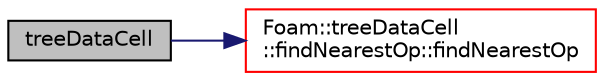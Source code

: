digraph "treeDataCell"
{
  bgcolor="transparent";
  edge [fontname="Helvetica",fontsize="10",labelfontname="Helvetica",labelfontsize="10"];
  node [fontname="Helvetica",fontsize="10",shape=record];
  rankdir="LR";
  Node1 [label="treeDataCell",height=0.2,width=0.4,color="black", fillcolor="grey75", style="filled", fontcolor="black"];
  Node1 -> Node2 [color="midnightblue",fontsize="10",style="solid",fontname="Helvetica"];
  Node2 [label="Foam::treeDataCell\l::findNearestOp::findNearestOp",height=0.2,width=0.4,color="red",URL="$a00806.html#a30c82eb741f5f1261c56d447d06a84cf"];
}
